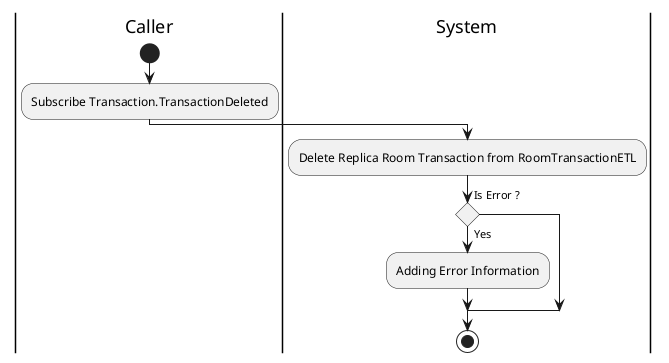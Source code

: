 @startuml TRANSACTION_SubscribeRTDeleted

skinparam ConditionEndStyle hline
skinparam conditionStyle diamond
skinparam Monochrome true
skinparam Shadowing false

|Caller|
start
:Subscribe Transaction.TransactionDeleted;

|System|
:Delete Replica Room Transaction from RoomTransactionETL;

if (Is Error ?) then (Yes)
    :Adding Error Information;
endif
stop

@enduml